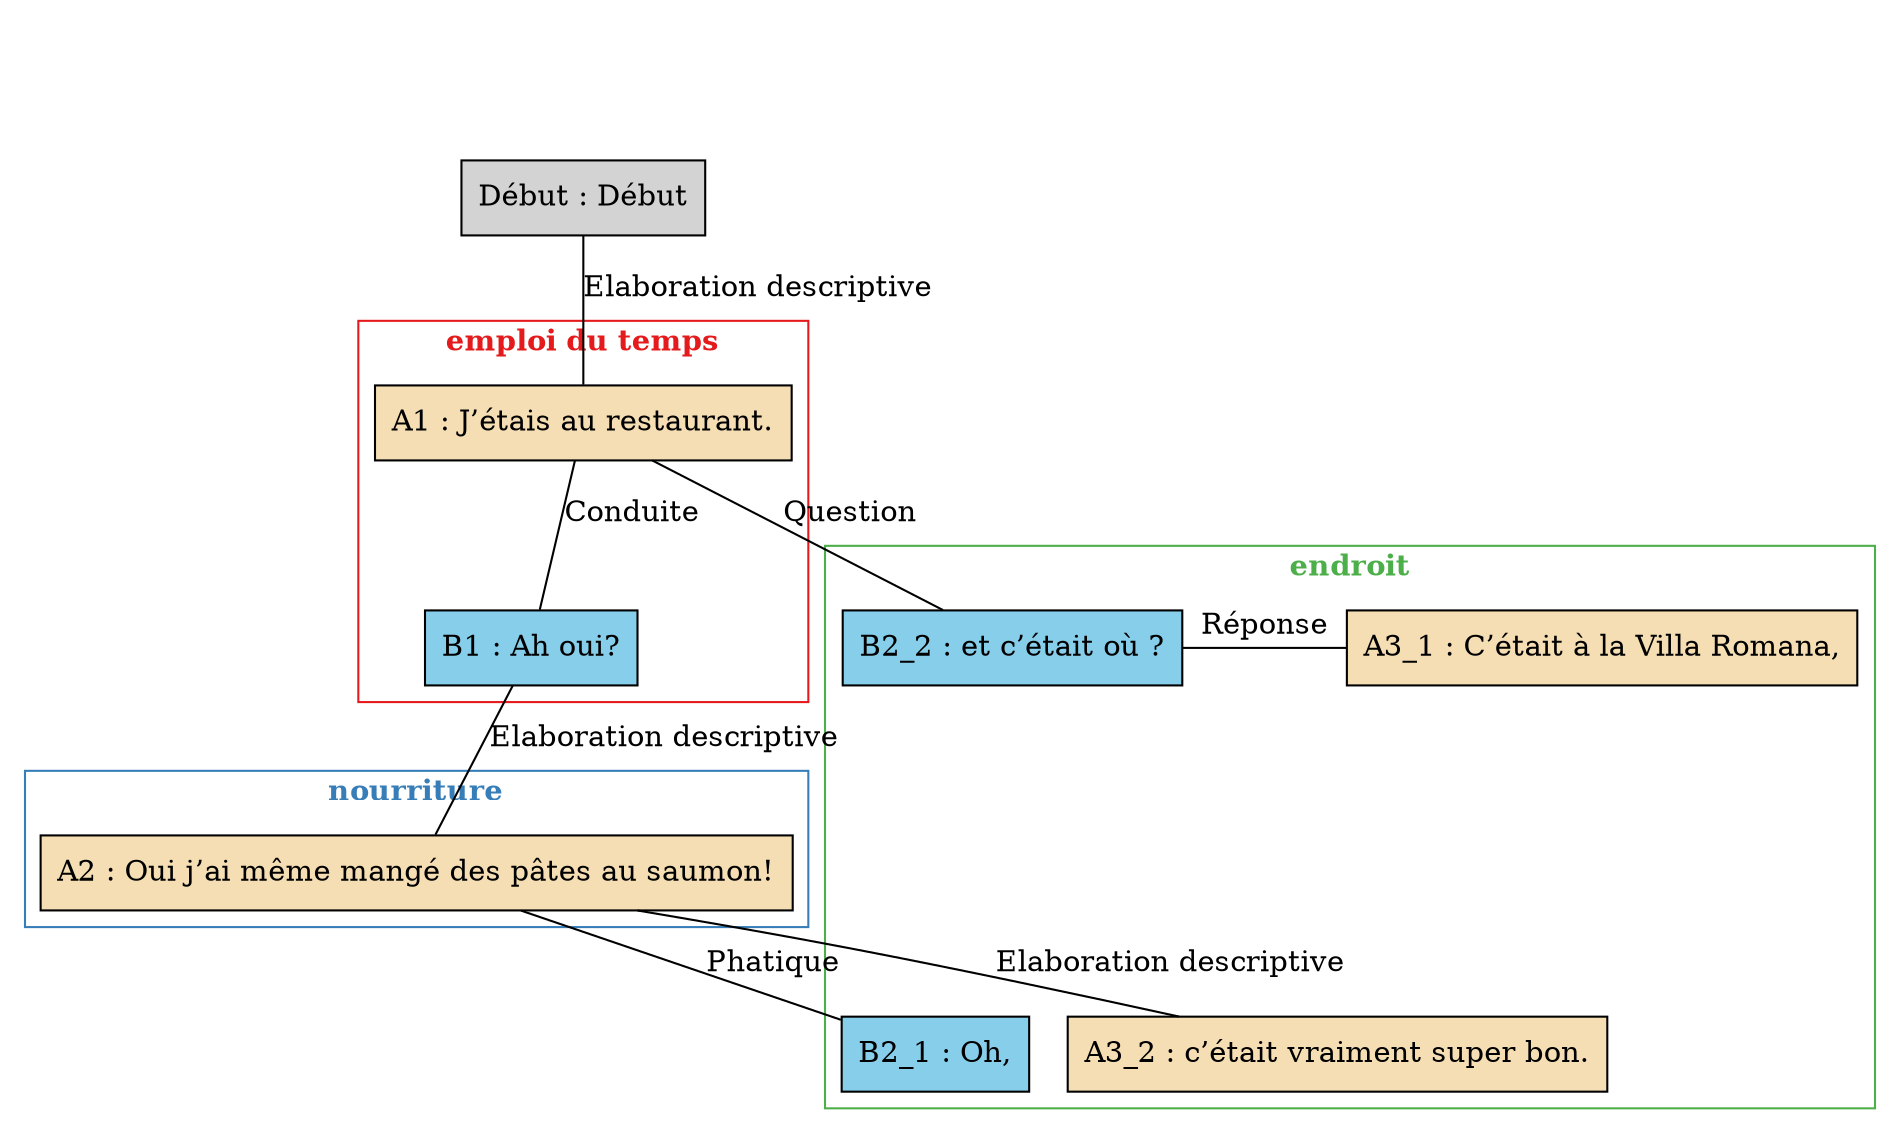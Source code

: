 digraph A05 {
	node [shape=box style=filled]
	newrank=true
	zero [style=invis]
	"Début" [label="Début : Début"]
	A1 [label="A1 : J’étais au restaurant." fillcolor=wheat]
	B1 [label="B1 : Ah oui?" fillcolor=skyblue]
	A2 [label="A2 : Oui j’ai même mangé des pâtes au saumon!" fillcolor=wheat]
	B2_1 [label="B2_1 : Oh," fillcolor=skyblue]
	B2_2 [label="B2_2 : et c’était où ?" fillcolor=skyblue]
	A3_1 [label="A3_1 : C’était à la Villa Romana," fillcolor=wheat]
	A3_2 [label="A3_2 : c’était vraiment super bon." fillcolor=wheat]
	zero -> "Début" [label="" style=invis]
	"Début" -> A1 [label="Elaboration descriptive" dir=none weight=2]
	A1 -> B1 [label=Conduite dir=none weight=2]
	B1 -> A2 [label="Elaboration descriptive" dir=none weight=2]
	A2 -> B2_1 [label=Phatique dir=none weight=2]
	A1 -> A3_1 [style=invis weight=1]
	B2_2 -> A3_1 [label="Réponse" constraint=false dir=none]
	A2 -> A3_2 [label="Elaboration descriptive" dir=none weight=2]
	A1 -> B2_2 [label=Question dir=none weight=2]
	subgraph cluster_1 {
		label=<<B>emploi du temps</B>>
		colorscheme=set19
		color=1
		fontcolor=1
		A1
		B1
	}
	subgraph cluster_2 {
		label=<<B>nourriture</B>>
		colorscheme=set19
		color=2
		fontcolor=2
		A2
	}
	subgraph cluster_3 {
		label=<<B>endroit</B>>
		colorscheme=set19
		color=3
		fontcolor=3
		B2_1
		B2_2
		A3_1
		A3_2
	}
}
